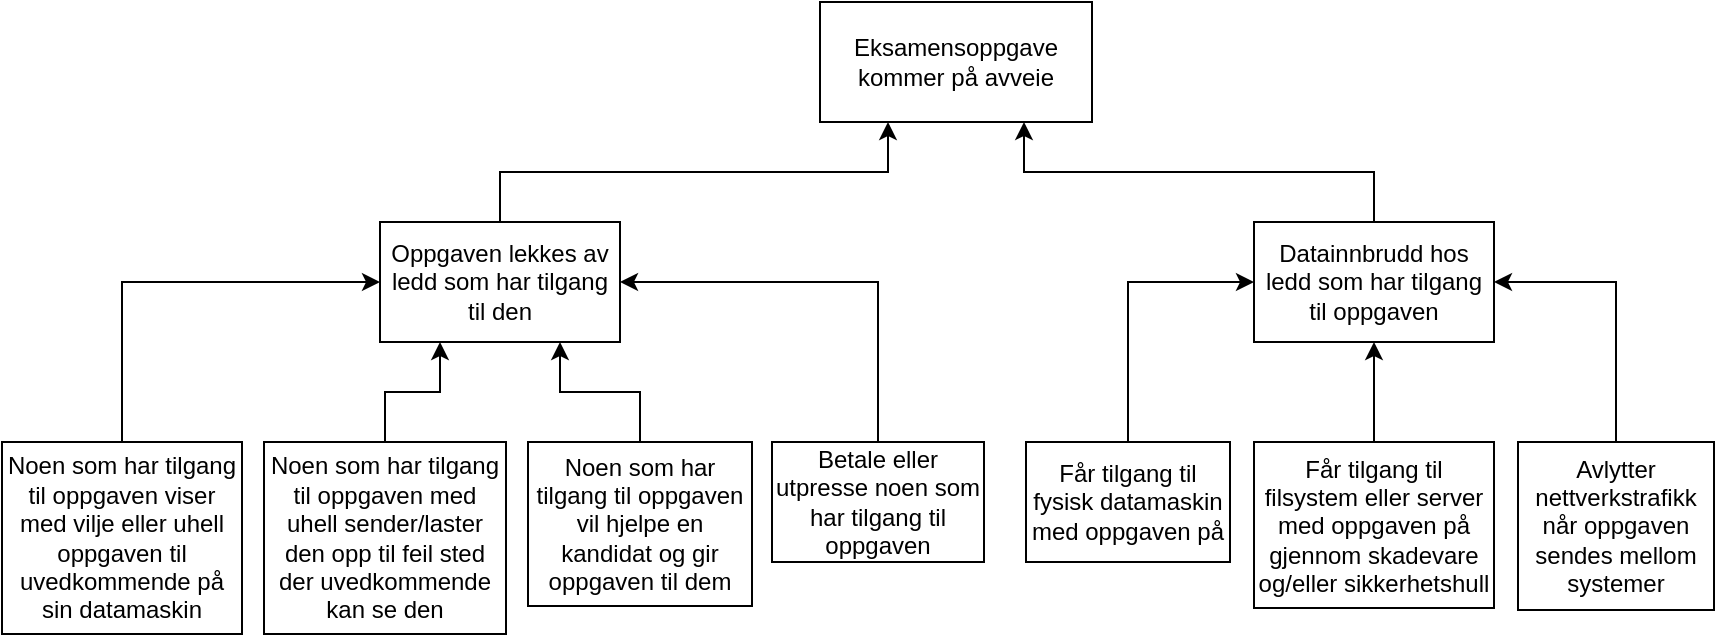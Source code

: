 <mxfile version="13.7.5" type="github">
  <diagram id="JbXhAkidSnbRRIGTgEpA" name="Page-1">
    <mxGraphModel dx="1251" dy="333" grid="0" gridSize="10" guides="1" tooltips="1" connect="1" arrows="1" fold="1" page="0" pageScale="1" pageWidth="827" pageHeight="1169" math="0" shadow="0">
      <root>
        <mxCell id="0" />
        <mxCell id="1" parent="0" />
        <mxCell id="IcCmw85TVp6SGMo99fT6-1" value="Eksamensoppgave kommer på avveie" style="rounded=0;whiteSpace=wrap;html=1;" parent="1" vertex="1">
          <mxGeometry x="354" y="40" width="136" height="60" as="geometry" />
        </mxCell>
        <mxCell id="IcCmw85TVp6SGMo99fT6-10" style="edgeStyle=orthogonalEdgeStyle;rounded=0;orthogonalLoop=1;jettySize=auto;html=1;exitX=0.5;exitY=0;exitDx=0;exitDy=0;entryX=0.25;entryY=1;entryDx=0;entryDy=0;" parent="1" source="IcCmw85TVp6SGMo99fT6-2" target="IcCmw85TVp6SGMo99fT6-1" edge="1">
          <mxGeometry relative="1" as="geometry" />
        </mxCell>
        <mxCell id="IcCmw85TVp6SGMo99fT6-2" value="Oppgaven lekkes av ledd som har tilgang til den" style="rounded=0;whiteSpace=wrap;html=1;" parent="1" vertex="1">
          <mxGeometry x="134" y="150" width="120" height="60" as="geometry" />
        </mxCell>
        <mxCell id="IcCmw85TVp6SGMo99fT6-11" style="edgeStyle=orthogonalEdgeStyle;rounded=0;orthogonalLoop=1;jettySize=auto;html=1;exitX=0.5;exitY=0;exitDx=0;exitDy=0;entryX=0.75;entryY=1;entryDx=0;entryDy=0;" parent="1" source="IcCmw85TVp6SGMo99fT6-3" target="IcCmw85TVp6SGMo99fT6-1" edge="1">
          <mxGeometry relative="1" as="geometry" />
        </mxCell>
        <mxCell id="IcCmw85TVp6SGMo99fT6-3" value="Datainnbrudd hos ledd som har tilgang til oppgaven" style="rounded=0;whiteSpace=wrap;html=1;" parent="1" vertex="1">
          <mxGeometry x="571" y="150" width="120" height="60" as="geometry" />
        </mxCell>
        <mxCell id="IcCmw85TVp6SGMo99fT6-12" style="edgeStyle=orthogonalEdgeStyle;rounded=0;orthogonalLoop=1;jettySize=auto;html=1;exitX=0.5;exitY=0;exitDx=0;exitDy=0;entryX=0.25;entryY=1;entryDx=0;entryDy=0;" parent="1" source="IcCmw85TVp6SGMo99fT6-4" target="IcCmw85TVp6SGMo99fT6-2" edge="1">
          <mxGeometry relative="1" as="geometry" />
        </mxCell>
        <mxCell id="IcCmw85TVp6SGMo99fT6-4" value="Noen som har tilgang til oppgaven med uhell sender/laster den opp til feil sted der uvedkommende kan se den" style="rounded=0;whiteSpace=wrap;html=1;" parent="1" vertex="1">
          <mxGeometry x="76" y="260" width="121" height="96" as="geometry" />
        </mxCell>
        <mxCell id="IcCmw85TVp6SGMo99fT6-13" style="edgeStyle=orthogonalEdgeStyle;rounded=0;orthogonalLoop=1;jettySize=auto;html=1;exitX=0.5;exitY=0;exitDx=0;exitDy=0;entryX=0.75;entryY=1;entryDx=0;entryDy=0;" parent="1" source="IcCmw85TVp6SGMo99fT6-5" target="IcCmw85TVp6SGMo99fT6-2" edge="1">
          <mxGeometry relative="1" as="geometry" />
        </mxCell>
        <mxCell id="IcCmw85TVp6SGMo99fT6-5" value="Noen som har tilgang til oppgaven vil hjelpe en kandidat og gir oppgaven til dem" style="rounded=0;whiteSpace=wrap;html=1;" parent="1" vertex="1">
          <mxGeometry x="208" y="260" width="112" height="82" as="geometry" />
        </mxCell>
        <mxCell id="IcCmw85TVp6SGMo99fT6-14" style="edgeStyle=orthogonalEdgeStyle;rounded=0;orthogonalLoop=1;jettySize=auto;html=1;exitX=0.5;exitY=0;exitDx=0;exitDy=0;entryX=1;entryY=0.5;entryDx=0;entryDy=0;" parent="1" source="IcCmw85TVp6SGMo99fT6-6" target="IcCmw85TVp6SGMo99fT6-2" edge="1">
          <mxGeometry relative="1" as="geometry" />
        </mxCell>
        <mxCell id="IcCmw85TVp6SGMo99fT6-6" value="&lt;span&gt;Betale eller utpresse noen som har tilgang til oppgaven&lt;/span&gt;" style="rounded=0;whiteSpace=wrap;html=1;" parent="1" vertex="1">
          <mxGeometry x="330" y="260" width="106" height="60" as="geometry" />
        </mxCell>
        <mxCell id="IcCmw85TVp6SGMo99fT6-15" style="edgeStyle=orthogonalEdgeStyle;rounded=0;orthogonalLoop=1;jettySize=auto;html=1;exitX=0.5;exitY=0;exitDx=0;exitDy=0;entryX=0;entryY=0.5;entryDx=0;entryDy=0;" parent="1" source="IcCmw85TVp6SGMo99fT6-7" target="IcCmw85TVp6SGMo99fT6-3" edge="1">
          <mxGeometry relative="1" as="geometry" />
        </mxCell>
        <mxCell id="IcCmw85TVp6SGMo99fT6-7" value="Får tilgang til fysisk datamaskin med oppgaven på" style="rounded=0;whiteSpace=wrap;html=1;" parent="1" vertex="1">
          <mxGeometry x="457" y="260" width="102" height="60" as="geometry" />
        </mxCell>
        <mxCell id="IcCmw85TVp6SGMo99fT6-16" style="edgeStyle=orthogonalEdgeStyle;rounded=0;orthogonalLoop=1;jettySize=auto;html=1;exitX=0.5;exitY=0;exitDx=0;exitDy=0;entryX=0.5;entryY=1;entryDx=0;entryDy=0;" parent="1" source="IcCmw85TVp6SGMo99fT6-8" target="IcCmw85TVp6SGMo99fT6-3" edge="1">
          <mxGeometry relative="1" as="geometry" />
        </mxCell>
        <mxCell id="IcCmw85TVp6SGMo99fT6-8" value="Får tilgang til filsystem eller server med oppgaven på gjennom skadevare og/eller sikkerhetshull" style="rounded=0;whiteSpace=wrap;html=1;" parent="1" vertex="1">
          <mxGeometry x="571" y="260" width="120" height="83" as="geometry" />
        </mxCell>
        <mxCell id="oDoLkrrNiiYBK4p5C7g_-2" style="edgeStyle=orthogonalEdgeStyle;rounded=0;orthogonalLoop=1;jettySize=auto;html=1;exitX=0.5;exitY=0;exitDx=0;exitDy=0;entryX=1;entryY=0.5;entryDx=0;entryDy=0;" edge="1" parent="1" source="oDoLkrrNiiYBK4p5C7g_-1" target="IcCmw85TVp6SGMo99fT6-3">
          <mxGeometry relative="1" as="geometry" />
        </mxCell>
        <mxCell id="oDoLkrrNiiYBK4p5C7g_-1" value="Avlytter nettverkstrafikk når oppgaven sendes mellom systemer" style="rounded=0;whiteSpace=wrap;html=1;" vertex="1" parent="1">
          <mxGeometry x="703" y="260" width="98" height="84" as="geometry" />
        </mxCell>
        <mxCell id="oDoLkrrNiiYBK4p5C7g_-4" style="edgeStyle=orthogonalEdgeStyle;rounded=0;orthogonalLoop=1;jettySize=auto;html=1;exitX=0.5;exitY=0;exitDx=0;exitDy=0;entryX=0;entryY=0.5;entryDx=0;entryDy=0;" edge="1" parent="1" source="oDoLkrrNiiYBK4p5C7g_-3" target="IcCmw85TVp6SGMo99fT6-2">
          <mxGeometry relative="1" as="geometry" />
        </mxCell>
        <mxCell id="oDoLkrrNiiYBK4p5C7g_-3" value="Noen som har tilgang til oppgaven viser med vilje eller uhell oppgaven til uvedkommende på sin datamaskin" style="rounded=0;whiteSpace=wrap;html=1;" vertex="1" parent="1">
          <mxGeometry x="-55" y="260" width="120" height="96" as="geometry" />
        </mxCell>
      </root>
    </mxGraphModel>
  </diagram>
</mxfile>
